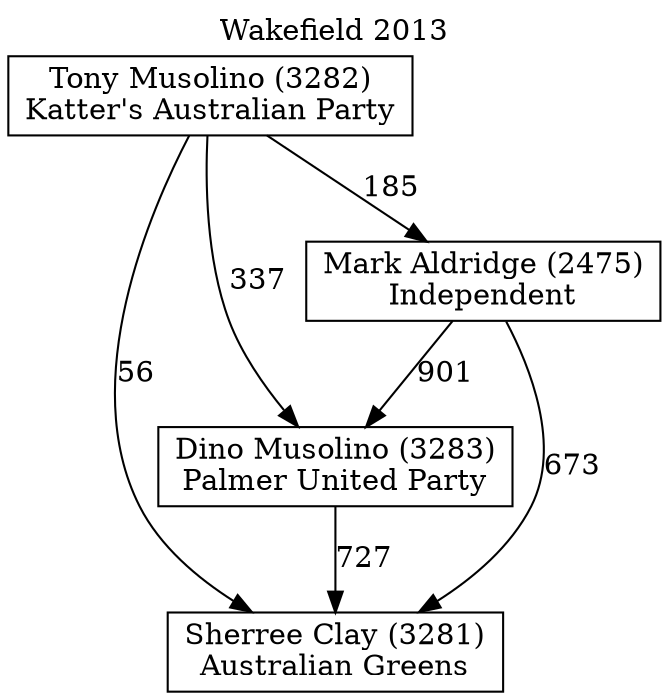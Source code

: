// House preference flow
digraph "Sherree Clay (3281)_Wakefield_2013" {
	graph [label="Wakefield 2013" labelloc=t mclimit=10]
	node [shape=box]
	"Sherree Clay (3281)" [label="Sherree Clay (3281)
Australian Greens"]
	"Dino Musolino (3283)" [label="Dino Musolino (3283)
Palmer United Party"]
	"Mark Aldridge (2475)" [label="Mark Aldridge (2475)
Independent"]
	"Tony Musolino (3282)" [label="Tony Musolino (3282)
Katter's Australian Party"]
	"Sherree Clay (3281)" [label="Sherree Clay (3281)
Australian Greens"]
	"Mark Aldridge (2475)" [label="Mark Aldridge (2475)
Independent"]
	"Tony Musolino (3282)" [label="Tony Musolino (3282)
Katter's Australian Party"]
	"Sherree Clay (3281)" [label="Sherree Clay (3281)
Australian Greens"]
	"Tony Musolino (3282)" [label="Tony Musolino (3282)
Katter's Australian Party"]
	"Tony Musolino (3282)" [label="Tony Musolino (3282)
Katter's Australian Party"]
	"Mark Aldridge (2475)" [label="Mark Aldridge (2475)
Independent"]
	"Tony Musolino (3282)" [label="Tony Musolino (3282)
Katter's Australian Party"]
	"Tony Musolino (3282)" [label="Tony Musolino (3282)
Katter's Australian Party"]
	"Dino Musolino (3283)" [label="Dino Musolino (3283)
Palmer United Party"]
	"Mark Aldridge (2475)" [label="Mark Aldridge (2475)
Independent"]
	"Tony Musolino (3282)" [label="Tony Musolino (3282)
Katter's Australian Party"]
	"Dino Musolino (3283)" [label="Dino Musolino (3283)
Palmer United Party"]
	"Tony Musolino (3282)" [label="Tony Musolino (3282)
Katter's Australian Party"]
	"Tony Musolino (3282)" [label="Tony Musolino (3282)
Katter's Australian Party"]
	"Mark Aldridge (2475)" [label="Mark Aldridge (2475)
Independent"]
	"Tony Musolino (3282)" [label="Tony Musolino (3282)
Katter's Australian Party"]
	"Tony Musolino (3282)" [label="Tony Musolino (3282)
Katter's Australian Party"]
	"Dino Musolino (3283)" -> "Sherree Clay (3281)" [label=727]
	"Mark Aldridge (2475)" -> "Dino Musolino (3283)" [label=901]
	"Tony Musolino (3282)" -> "Mark Aldridge (2475)" [label=185]
	"Mark Aldridge (2475)" -> "Sherree Clay (3281)" [label=673]
	"Tony Musolino (3282)" -> "Sherree Clay (3281)" [label=56]
	"Tony Musolino (3282)" -> "Dino Musolino (3283)" [label=337]
}

